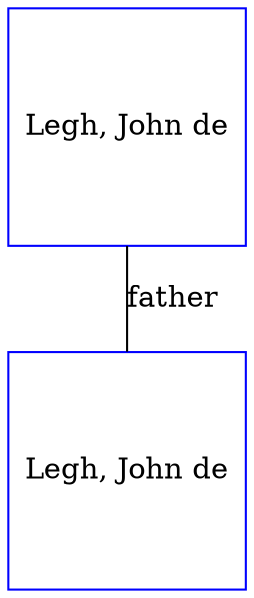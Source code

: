 digraph D {
    edge [dir=none];    node [shape=box];    "010078"   [label="Legh, John de", shape=box, regular=1, color="blue"] ;
"010079"   [label="Legh, John de", shape=box, regular=1, color="blue"] ;
010079->010078 [label="father",arrowsize=0.0]; 
}